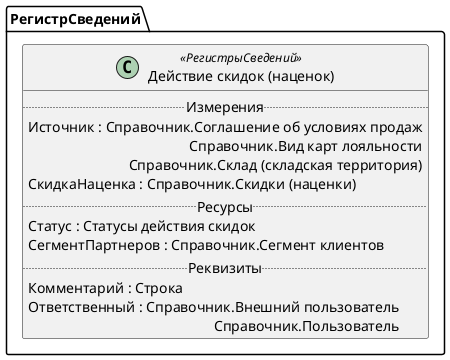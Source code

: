 ﻿@startuml ДействиеСкидокНаценок
'!include templates.wsd
'..\include templates.wsd
class РегистрСведений.ДействиеСкидокНаценок as "Действие скидок (наценок)" <<РегистрыСведений>>
{
..Измерения..
Источник : Справочник.Соглашение об условиях продаж\rСправочник.Вид карт лояльности\rСправочник.Склад (складская территория)
СкидкаНаценка : Справочник.Скидки (наценки)
..Ресурсы..
Статус : Статусы действия скидок
СегментПартнеров : Справочник.Сегмент клиентов
..Реквизиты..
Комментарий : Строка
Ответственный : Справочник.Внешний пользователь\rСправочник.Пользователь
}
@enduml
